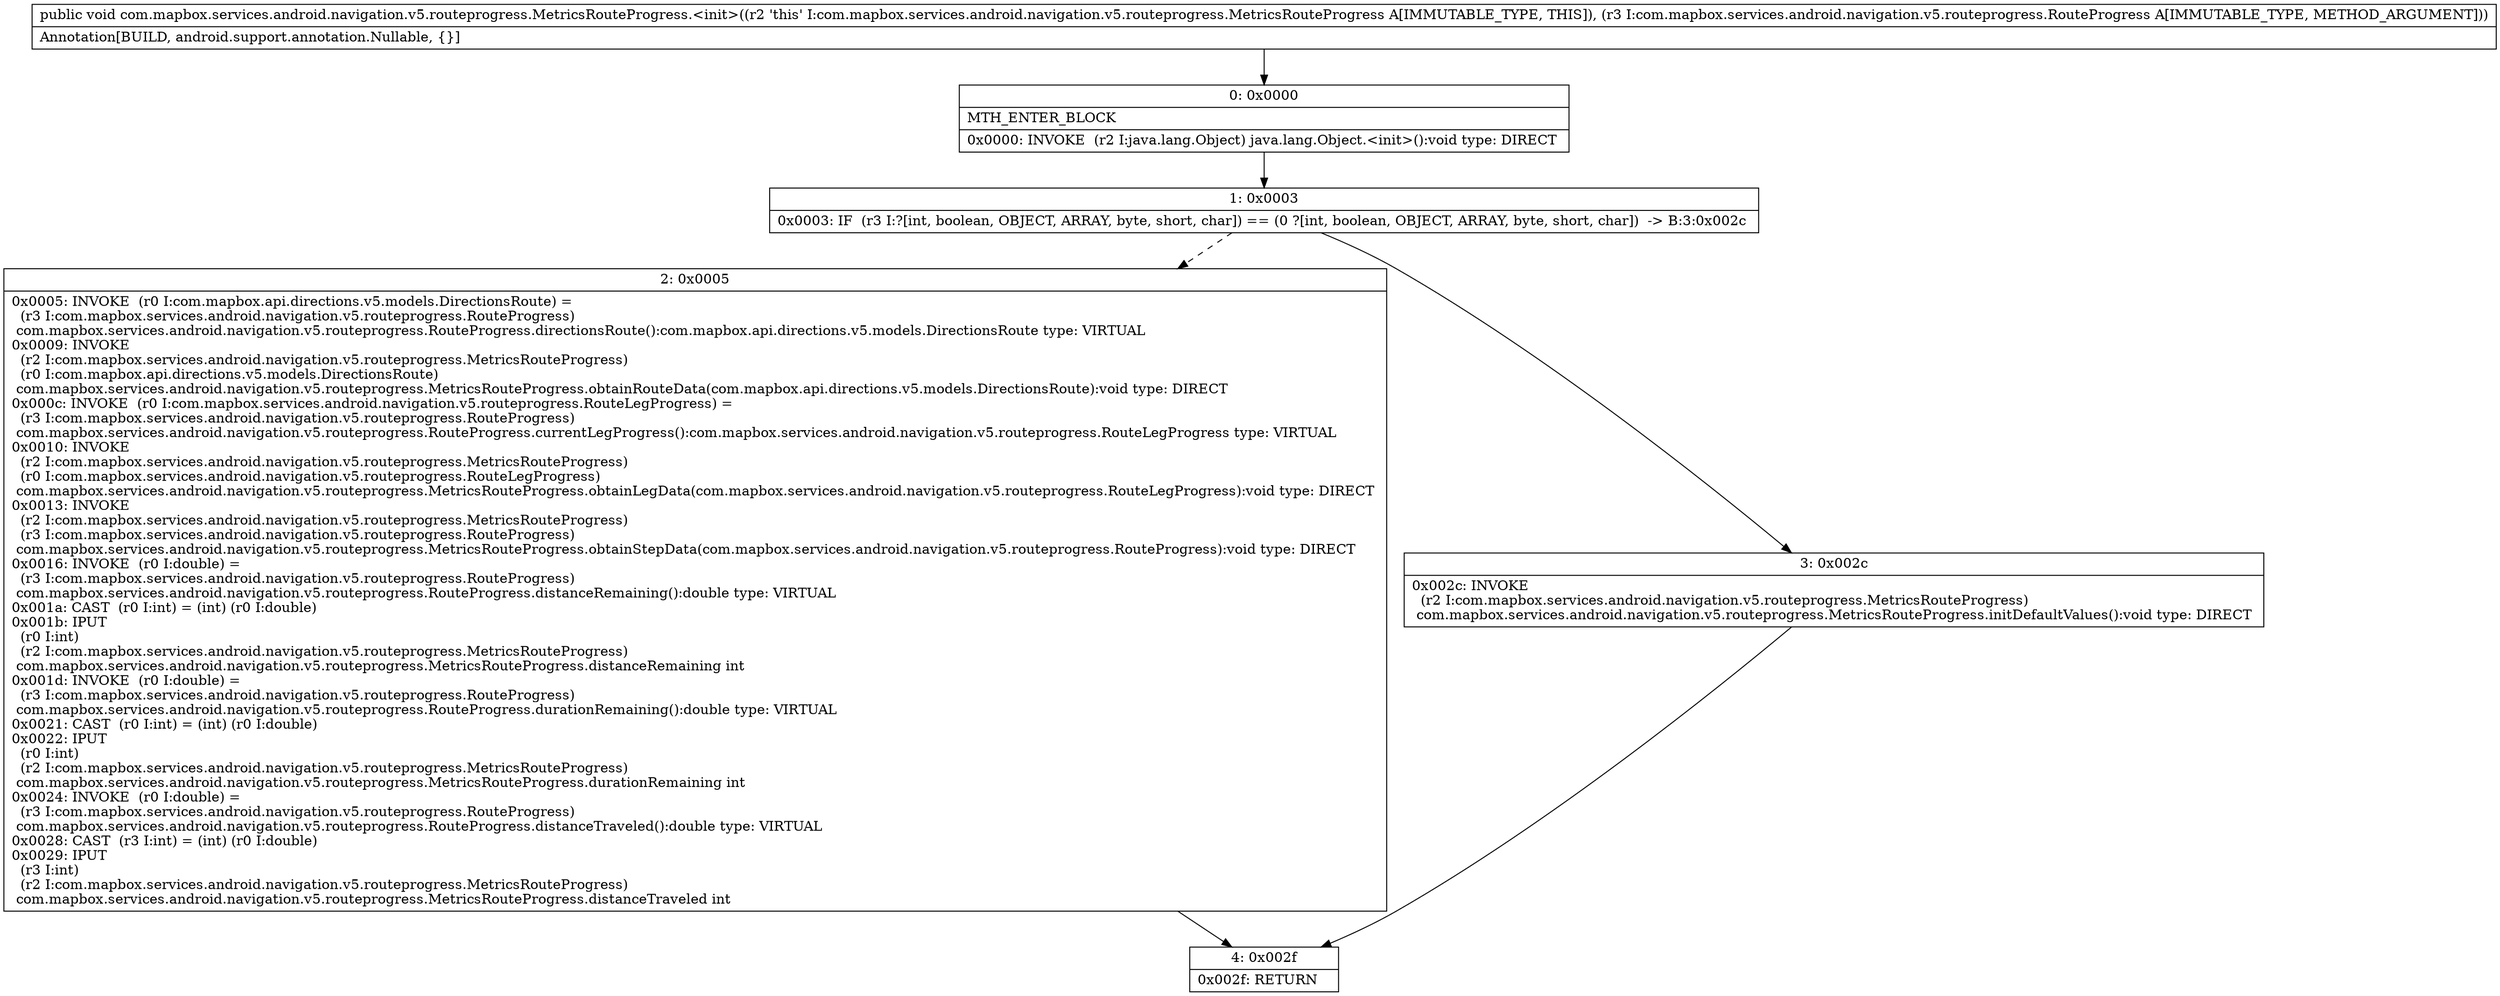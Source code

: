 digraph "CFG forcom.mapbox.services.android.navigation.v5.routeprogress.MetricsRouteProgress.\<init\>(Lcom\/mapbox\/services\/android\/navigation\/v5\/routeprogress\/RouteProgress;)V" {
Node_0 [shape=record,label="{0\:\ 0x0000|MTH_ENTER_BLOCK\l|0x0000: INVOKE  (r2 I:java.lang.Object) java.lang.Object.\<init\>():void type: DIRECT \l}"];
Node_1 [shape=record,label="{1\:\ 0x0003|0x0003: IF  (r3 I:?[int, boolean, OBJECT, ARRAY, byte, short, char]) == (0 ?[int, boolean, OBJECT, ARRAY, byte, short, char])  \-\> B:3:0x002c \l}"];
Node_2 [shape=record,label="{2\:\ 0x0005|0x0005: INVOKE  (r0 I:com.mapbox.api.directions.v5.models.DirectionsRoute) = \l  (r3 I:com.mapbox.services.android.navigation.v5.routeprogress.RouteProgress)\l com.mapbox.services.android.navigation.v5.routeprogress.RouteProgress.directionsRoute():com.mapbox.api.directions.v5.models.DirectionsRoute type: VIRTUAL \l0x0009: INVOKE  \l  (r2 I:com.mapbox.services.android.navigation.v5.routeprogress.MetricsRouteProgress)\l  (r0 I:com.mapbox.api.directions.v5.models.DirectionsRoute)\l com.mapbox.services.android.navigation.v5.routeprogress.MetricsRouteProgress.obtainRouteData(com.mapbox.api.directions.v5.models.DirectionsRoute):void type: DIRECT \l0x000c: INVOKE  (r0 I:com.mapbox.services.android.navigation.v5.routeprogress.RouteLegProgress) = \l  (r3 I:com.mapbox.services.android.navigation.v5.routeprogress.RouteProgress)\l com.mapbox.services.android.navigation.v5.routeprogress.RouteProgress.currentLegProgress():com.mapbox.services.android.navigation.v5.routeprogress.RouteLegProgress type: VIRTUAL \l0x0010: INVOKE  \l  (r2 I:com.mapbox.services.android.navigation.v5.routeprogress.MetricsRouteProgress)\l  (r0 I:com.mapbox.services.android.navigation.v5.routeprogress.RouteLegProgress)\l com.mapbox.services.android.navigation.v5.routeprogress.MetricsRouteProgress.obtainLegData(com.mapbox.services.android.navigation.v5.routeprogress.RouteLegProgress):void type: DIRECT \l0x0013: INVOKE  \l  (r2 I:com.mapbox.services.android.navigation.v5.routeprogress.MetricsRouteProgress)\l  (r3 I:com.mapbox.services.android.navigation.v5.routeprogress.RouteProgress)\l com.mapbox.services.android.navigation.v5.routeprogress.MetricsRouteProgress.obtainStepData(com.mapbox.services.android.navigation.v5.routeprogress.RouteProgress):void type: DIRECT \l0x0016: INVOKE  (r0 I:double) = \l  (r3 I:com.mapbox.services.android.navigation.v5.routeprogress.RouteProgress)\l com.mapbox.services.android.navigation.v5.routeprogress.RouteProgress.distanceRemaining():double type: VIRTUAL \l0x001a: CAST  (r0 I:int) = (int) (r0 I:double) \l0x001b: IPUT  \l  (r0 I:int)\l  (r2 I:com.mapbox.services.android.navigation.v5.routeprogress.MetricsRouteProgress)\l com.mapbox.services.android.navigation.v5.routeprogress.MetricsRouteProgress.distanceRemaining int \l0x001d: INVOKE  (r0 I:double) = \l  (r3 I:com.mapbox.services.android.navigation.v5.routeprogress.RouteProgress)\l com.mapbox.services.android.navigation.v5.routeprogress.RouteProgress.durationRemaining():double type: VIRTUAL \l0x0021: CAST  (r0 I:int) = (int) (r0 I:double) \l0x0022: IPUT  \l  (r0 I:int)\l  (r2 I:com.mapbox.services.android.navigation.v5.routeprogress.MetricsRouteProgress)\l com.mapbox.services.android.navigation.v5.routeprogress.MetricsRouteProgress.durationRemaining int \l0x0024: INVOKE  (r0 I:double) = \l  (r3 I:com.mapbox.services.android.navigation.v5.routeprogress.RouteProgress)\l com.mapbox.services.android.navigation.v5.routeprogress.RouteProgress.distanceTraveled():double type: VIRTUAL \l0x0028: CAST  (r3 I:int) = (int) (r0 I:double) \l0x0029: IPUT  \l  (r3 I:int)\l  (r2 I:com.mapbox.services.android.navigation.v5.routeprogress.MetricsRouteProgress)\l com.mapbox.services.android.navigation.v5.routeprogress.MetricsRouteProgress.distanceTraveled int \l}"];
Node_3 [shape=record,label="{3\:\ 0x002c|0x002c: INVOKE  \l  (r2 I:com.mapbox.services.android.navigation.v5.routeprogress.MetricsRouteProgress)\l com.mapbox.services.android.navigation.v5.routeprogress.MetricsRouteProgress.initDefaultValues():void type: DIRECT \l}"];
Node_4 [shape=record,label="{4\:\ 0x002f|0x002f: RETURN   \l}"];
MethodNode[shape=record,label="{public void com.mapbox.services.android.navigation.v5.routeprogress.MetricsRouteProgress.\<init\>((r2 'this' I:com.mapbox.services.android.navigation.v5.routeprogress.MetricsRouteProgress A[IMMUTABLE_TYPE, THIS]), (r3 I:com.mapbox.services.android.navigation.v5.routeprogress.RouteProgress A[IMMUTABLE_TYPE, METHOD_ARGUMENT]))  | Annotation[BUILD, android.support.annotation.Nullable, \{\}]\l}"];
MethodNode -> Node_0;
Node_0 -> Node_1;
Node_1 -> Node_2[style=dashed];
Node_1 -> Node_3;
Node_2 -> Node_4;
Node_3 -> Node_4;
}

